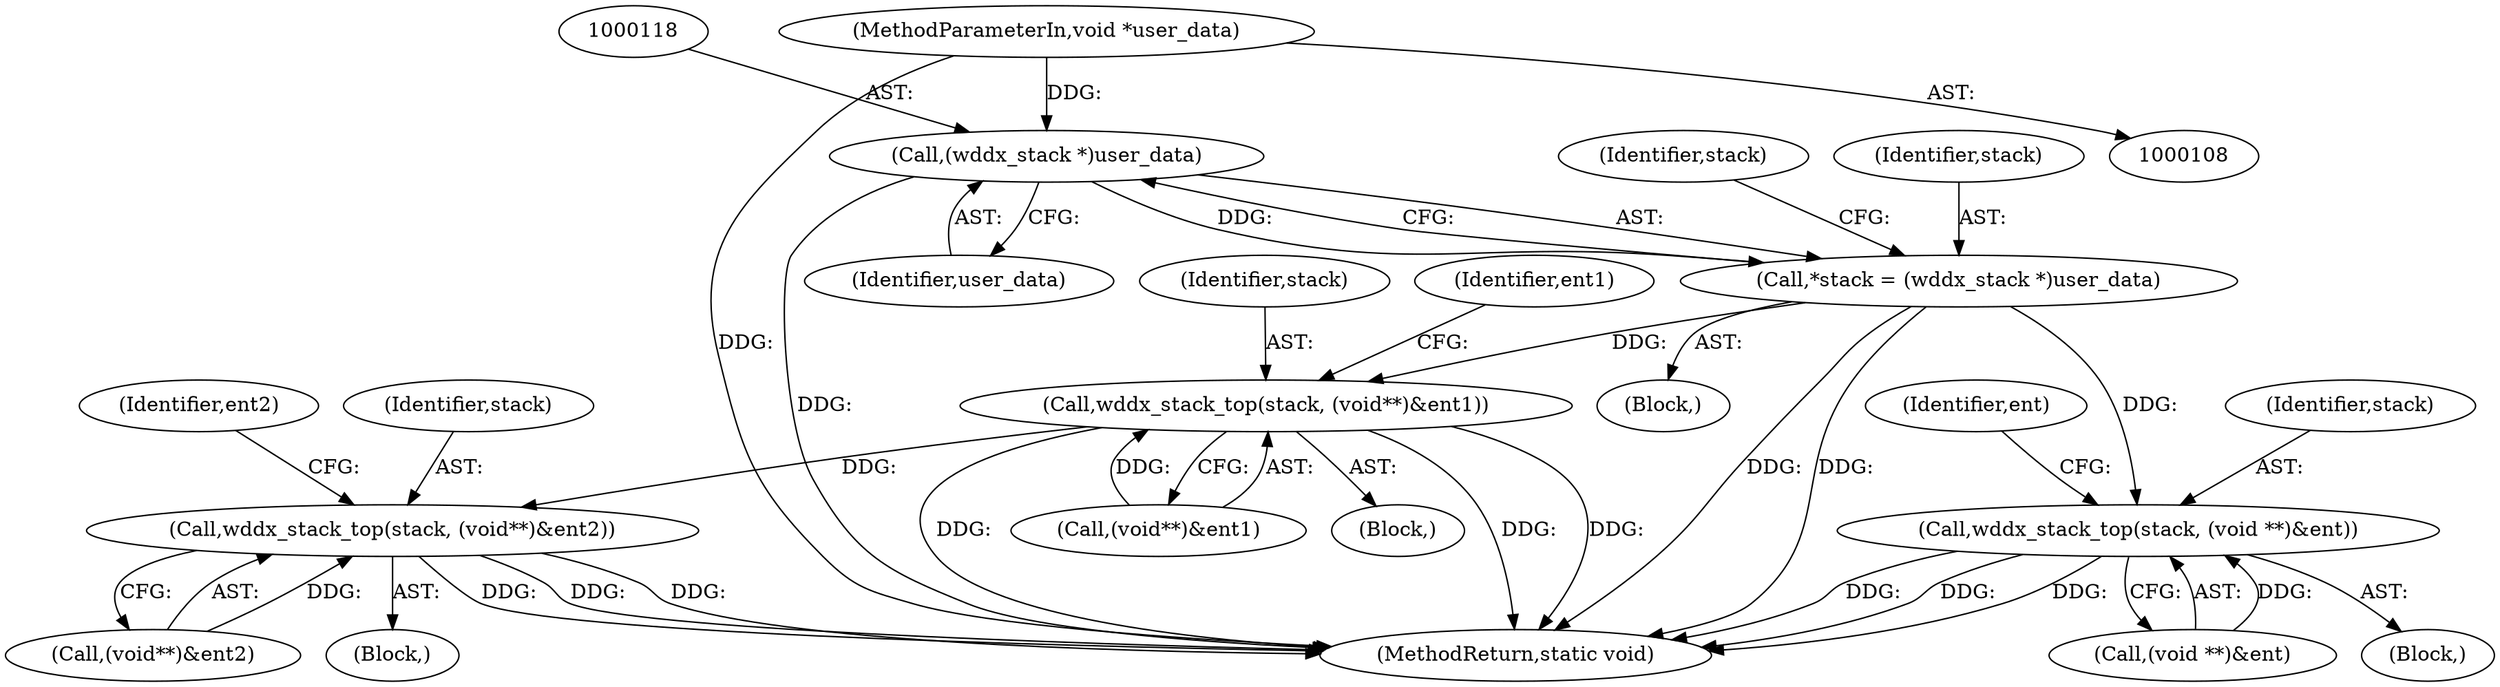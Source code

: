 digraph "0_php-src_8d2539fa0faf3f63e1d1e7635347c5b9e777d47b@pointer" {
"1000109" [label="(MethodParameterIn,void *user_data)"];
"1000117" [label="(Call,(wddx_stack *)user_data)"];
"1000115" [label="(Call,*stack = (wddx_stack *)user_data)"];
"1000195" [label="(Call,wddx_stack_top(stack, (void**)&ent1))"];
"1000329" [label="(Call,wddx_stack_top(stack, (void**)&ent2))"];
"1000659" [label="(Call,wddx_stack_top(stack, (void **)&ent))"];
"1000661" [label="(Call,(void **)&ent)"];
"1000195" [label="(Call,wddx_stack_top(stack, (void**)&ent1))"];
"1000117" [label="(Call,(wddx_stack *)user_data)"];
"1000119" [label="(Identifier,user_data)"];
"1000330" [label="(Identifier,stack)"];
"1000115" [label="(Call,*stack = (wddx_stack *)user_data)"];
"1000660" [label="(Identifier,stack)"];
"1000671" [label="(MethodReturn,static void)"];
"1000111" [label="(Block,)"];
"1000331" [label="(Call,(void**)&ent2)"];
"1000657" [label="(Block,)"];
"1000197" [label="(Call,(void**)&ent1)"];
"1000659" [label="(Call,wddx_stack_top(stack, (void **)&ent))"];
"1000126" [label="(Identifier,stack)"];
"1000196" [label="(Identifier,stack)"];
"1000324" [label="(Block,)"];
"1000329" [label="(Call,wddx_stack_top(stack, (void**)&ent2))"];
"1000116" [label="(Identifier,stack)"];
"1000338" [label="(Identifier,ent2)"];
"1000666" [label="(Identifier,ent)"];
"1000194" [label="(Block,)"];
"1000109" [label="(MethodParameterIn,void *user_data)"];
"1000205" [label="(Identifier,ent1)"];
"1000109" -> "1000108"  [label="AST: "];
"1000109" -> "1000671"  [label="DDG: "];
"1000109" -> "1000117"  [label="DDG: "];
"1000117" -> "1000115"  [label="AST: "];
"1000117" -> "1000119"  [label="CFG: "];
"1000118" -> "1000117"  [label="AST: "];
"1000119" -> "1000117"  [label="AST: "];
"1000115" -> "1000117"  [label="CFG: "];
"1000117" -> "1000671"  [label="DDG: "];
"1000117" -> "1000115"  [label="DDG: "];
"1000115" -> "1000111"  [label="AST: "];
"1000116" -> "1000115"  [label="AST: "];
"1000126" -> "1000115"  [label="CFG: "];
"1000115" -> "1000671"  [label="DDG: "];
"1000115" -> "1000671"  [label="DDG: "];
"1000115" -> "1000195"  [label="DDG: "];
"1000115" -> "1000659"  [label="DDG: "];
"1000195" -> "1000194"  [label="AST: "];
"1000195" -> "1000197"  [label="CFG: "];
"1000196" -> "1000195"  [label="AST: "];
"1000197" -> "1000195"  [label="AST: "];
"1000205" -> "1000195"  [label="CFG: "];
"1000195" -> "1000671"  [label="DDG: "];
"1000195" -> "1000671"  [label="DDG: "];
"1000195" -> "1000671"  [label="DDG: "];
"1000197" -> "1000195"  [label="DDG: "];
"1000195" -> "1000329"  [label="DDG: "];
"1000329" -> "1000324"  [label="AST: "];
"1000329" -> "1000331"  [label="CFG: "];
"1000330" -> "1000329"  [label="AST: "];
"1000331" -> "1000329"  [label="AST: "];
"1000338" -> "1000329"  [label="CFG: "];
"1000329" -> "1000671"  [label="DDG: "];
"1000329" -> "1000671"  [label="DDG: "];
"1000329" -> "1000671"  [label="DDG: "];
"1000331" -> "1000329"  [label="DDG: "];
"1000659" -> "1000657"  [label="AST: "];
"1000659" -> "1000661"  [label="CFG: "];
"1000660" -> "1000659"  [label="AST: "];
"1000661" -> "1000659"  [label="AST: "];
"1000666" -> "1000659"  [label="CFG: "];
"1000659" -> "1000671"  [label="DDG: "];
"1000659" -> "1000671"  [label="DDG: "];
"1000659" -> "1000671"  [label="DDG: "];
"1000661" -> "1000659"  [label="DDG: "];
}
